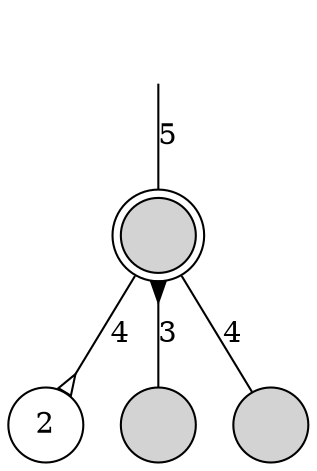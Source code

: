 digraph
{
	node [shape=circle, style=filled, label=""];
	edge [dir=both, arrowtail=none, arrowhead=none];

	p -> n [label=5];
	n -> c0 [label=4, arrowhead=oinv];
	n -> c1 [label=3, arrowtail=inv];
	n -> c2 [label=4];

	p [style=invisible];
	n [shape=doublecircle];
	c0 [style=solid, label=2];
}
